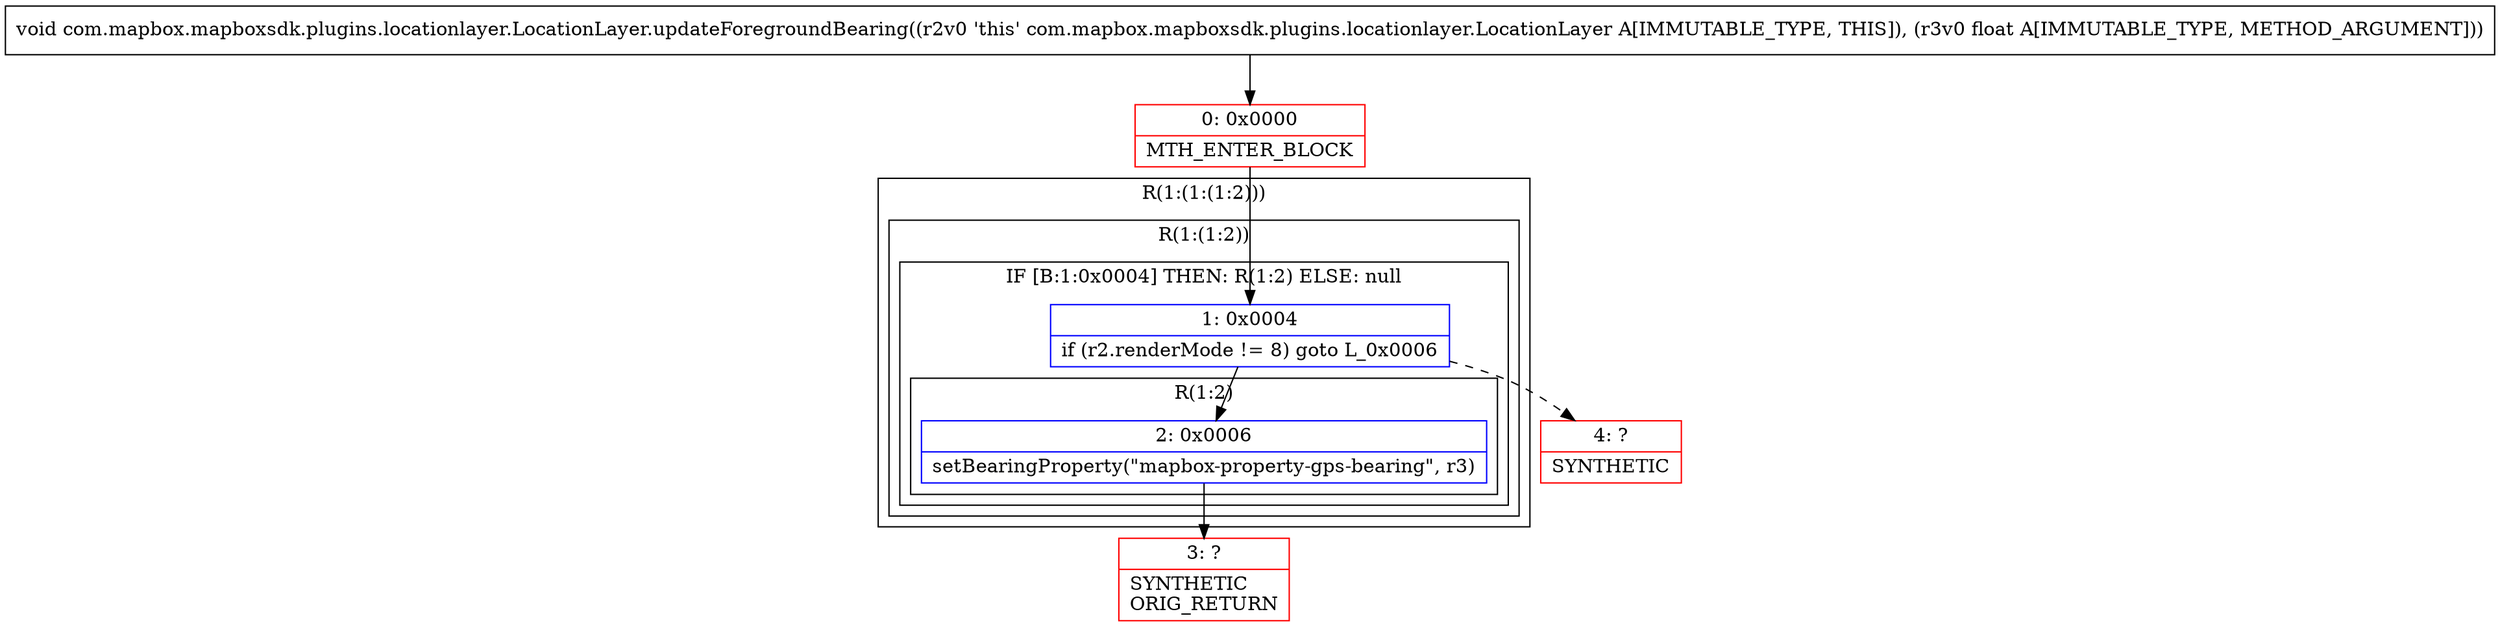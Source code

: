 digraph "CFG forcom.mapbox.mapboxsdk.plugins.locationlayer.LocationLayer.updateForegroundBearing(F)V" {
subgraph cluster_Region_1514335739 {
label = "R(1:(1:(1:2)))";
node [shape=record,color=blue];
subgraph cluster_Region_964887358 {
label = "R(1:(1:2))";
node [shape=record,color=blue];
subgraph cluster_IfRegion_763277443 {
label = "IF [B:1:0x0004] THEN: R(1:2) ELSE: null";
node [shape=record,color=blue];
Node_1 [shape=record,label="{1\:\ 0x0004|if (r2.renderMode != 8) goto L_0x0006\l}"];
subgraph cluster_Region_808366278 {
label = "R(1:2)";
node [shape=record,color=blue];
Node_2 [shape=record,label="{2\:\ 0x0006|setBearingProperty(\"mapbox\-property\-gps\-bearing\", r3)\l}"];
}
}
}
}
Node_0 [shape=record,color=red,label="{0\:\ 0x0000|MTH_ENTER_BLOCK\l}"];
Node_3 [shape=record,color=red,label="{3\:\ ?|SYNTHETIC\lORIG_RETURN\l}"];
Node_4 [shape=record,color=red,label="{4\:\ ?|SYNTHETIC\l}"];
MethodNode[shape=record,label="{void com.mapbox.mapboxsdk.plugins.locationlayer.LocationLayer.updateForegroundBearing((r2v0 'this' com.mapbox.mapboxsdk.plugins.locationlayer.LocationLayer A[IMMUTABLE_TYPE, THIS]), (r3v0 float A[IMMUTABLE_TYPE, METHOD_ARGUMENT])) }"];
MethodNode -> Node_0;
Node_1 -> Node_2;
Node_1 -> Node_4[style=dashed];
Node_2 -> Node_3;
Node_0 -> Node_1;
}

